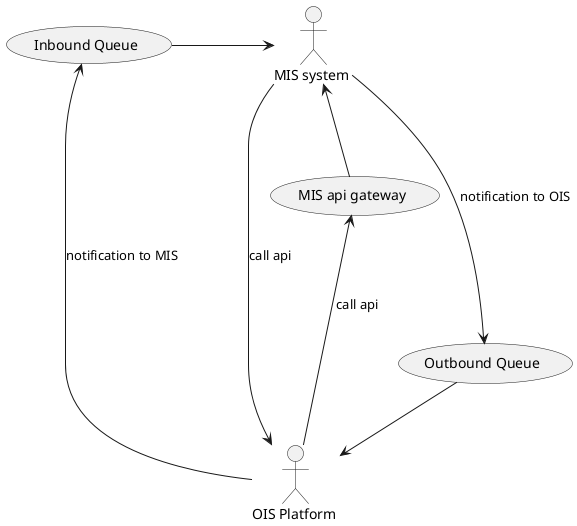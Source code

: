 @startuml
  :OIS Platform : as OIS
  :MIS system : as MIS
  : MIS api gateway : as (gateway)

  gateway <-- OIS : call api
  MIS <-- gateway

  : Outbound Queue : as (outbound)
  MIS ----> outbound : notification to OIS

  outbound --> OIS

  : Inbound Queue : as (inbound)
  OIS ----> inbound : notification to MIS
  inbound -> MIS

  MIS --> OIS : call api

@enduml
